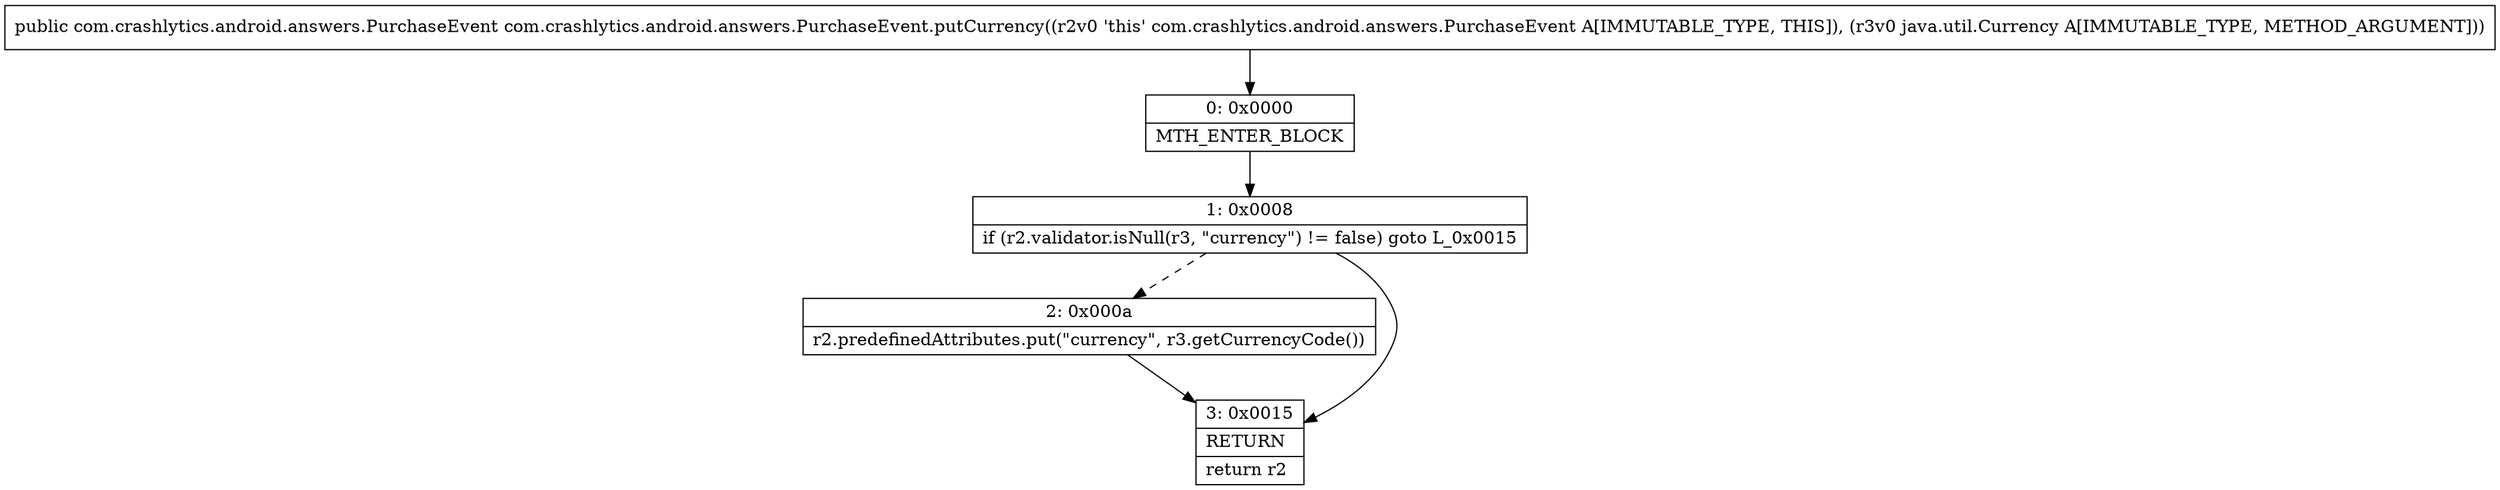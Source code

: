 digraph "CFG forcom.crashlytics.android.answers.PurchaseEvent.putCurrency(Ljava\/util\/Currency;)Lcom\/crashlytics\/android\/answers\/PurchaseEvent;" {
Node_0 [shape=record,label="{0\:\ 0x0000|MTH_ENTER_BLOCK\l}"];
Node_1 [shape=record,label="{1\:\ 0x0008|if (r2.validator.isNull(r3, \"currency\") != false) goto L_0x0015\l}"];
Node_2 [shape=record,label="{2\:\ 0x000a|r2.predefinedAttributes.put(\"currency\", r3.getCurrencyCode())\l}"];
Node_3 [shape=record,label="{3\:\ 0x0015|RETURN\l|return r2\l}"];
MethodNode[shape=record,label="{public com.crashlytics.android.answers.PurchaseEvent com.crashlytics.android.answers.PurchaseEvent.putCurrency((r2v0 'this' com.crashlytics.android.answers.PurchaseEvent A[IMMUTABLE_TYPE, THIS]), (r3v0 java.util.Currency A[IMMUTABLE_TYPE, METHOD_ARGUMENT])) }"];
MethodNode -> Node_0;
Node_0 -> Node_1;
Node_1 -> Node_2[style=dashed];
Node_1 -> Node_3;
Node_2 -> Node_3;
}

